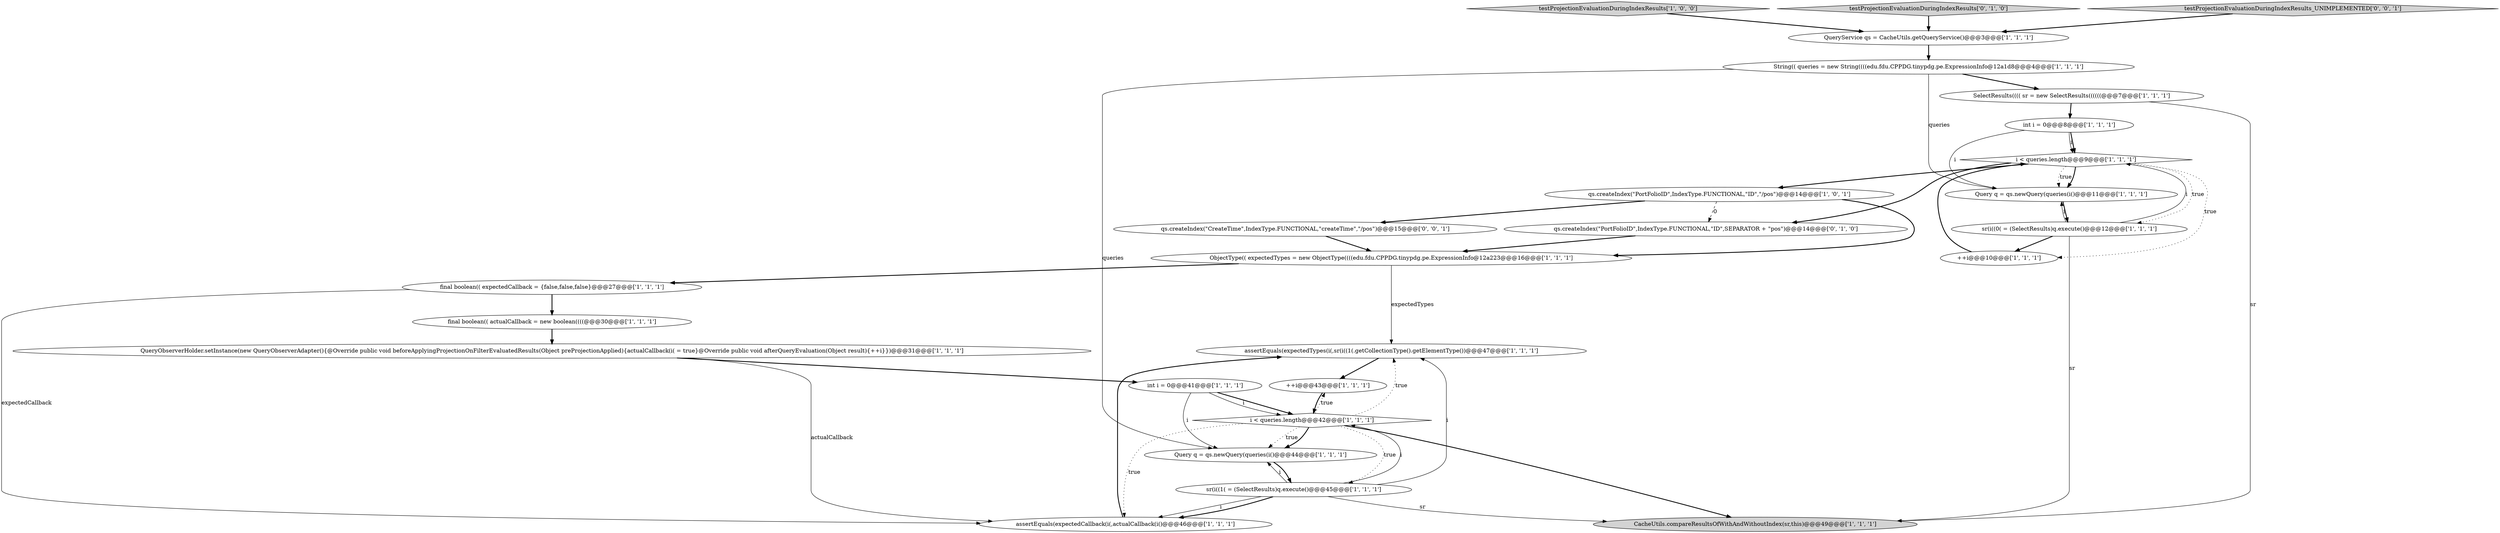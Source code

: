 digraph {
10 [style = filled, label = "assertEquals(expectedTypes(i(,sr(i((1(.getCollectionType().getElementType())@@@47@@@['1', '1', '1']", fillcolor = white, shape = ellipse image = "AAA0AAABBB1BBB"];
24 [style = filled, label = "qs.createIndex(\"CreateTime\",IndexType.FUNCTIONAL,\"createTime\",\"/pos\")@@@15@@@['0', '0', '1']", fillcolor = white, shape = ellipse image = "AAA0AAABBB3BBB"];
2 [style = filled, label = "QueryObserverHolder.setInstance(new QueryObserverAdapter(){@Override public void beforeApplyingProjectionOnFilterEvaluatedResults(Object preProjectionApplied){actualCallback(i( = true}@Override public void afterQueryEvaluation(Object result){++i}})@@@31@@@['1', '1', '1']", fillcolor = white, shape = ellipse image = "AAA0AAABBB1BBB"];
0 [style = filled, label = "Query q = qs.newQuery(queries(i()@@@11@@@['1', '1', '1']", fillcolor = white, shape = ellipse image = "AAA0AAABBB1BBB"];
3 [style = filled, label = "testProjectionEvaluationDuringIndexResults['1', '0', '0']", fillcolor = lightgray, shape = diamond image = "AAA0AAABBB1BBB"];
8 [style = filled, label = "String(( queries = new String((((edu.fdu.CPPDG.tinypdg.pe.ExpressionInfo@12a1d8@@@4@@@['1', '1', '1']", fillcolor = white, shape = ellipse image = "AAA0AAABBB1BBB"];
17 [style = filled, label = "ObjectType(( expectedTypes = new ObjectType((((edu.fdu.CPPDG.tinypdg.pe.ExpressionInfo@12a223@@@16@@@['1', '1', '1']", fillcolor = white, shape = ellipse image = "AAA0AAABBB1BBB"];
21 [style = filled, label = "++i@@@10@@@['1', '1', '1']", fillcolor = white, shape = ellipse image = "AAA0AAABBB1BBB"];
9 [style = filled, label = "i < queries.length@@@42@@@['1', '1', '1']", fillcolor = white, shape = diamond image = "AAA0AAABBB1BBB"];
12 [style = filled, label = "Query q = qs.newQuery(queries(i()@@@44@@@['1', '1', '1']", fillcolor = white, shape = ellipse image = "AAA0AAABBB1BBB"];
18 [style = filled, label = "final boolean(( actualCallback = new boolean((((@@@30@@@['1', '1', '1']", fillcolor = white, shape = ellipse image = "AAA0AAABBB1BBB"];
19 [style = filled, label = "SelectResults(((( sr = new SelectResults((((((@@@7@@@['1', '1', '1']", fillcolor = white, shape = ellipse image = "AAA0AAABBB1BBB"];
11 [style = filled, label = "final boolean(( expectedCallback = {false,false,false}@@@27@@@['1', '1', '1']", fillcolor = white, shape = ellipse image = "AAA0AAABBB1BBB"];
14 [style = filled, label = "assertEquals(expectedCallback(i(,actualCallback(i()@@@46@@@['1', '1', '1']", fillcolor = white, shape = ellipse image = "AAA0AAABBB1BBB"];
7 [style = filled, label = "++i@@@43@@@['1', '1', '1']", fillcolor = white, shape = ellipse image = "AAA0AAABBB1BBB"];
5 [style = filled, label = "sr(i((0( = (SelectResults)q.execute()@@@12@@@['1', '1', '1']", fillcolor = white, shape = ellipse image = "AAA0AAABBB1BBB"];
6 [style = filled, label = "qs.createIndex(\"PortFolioID\",IndexType.FUNCTIONAL,\"ID\",\"/pos\")@@@14@@@['1', '0', '1']", fillcolor = white, shape = ellipse image = "AAA0AAABBB1BBB"];
1 [style = filled, label = "int i = 0@@@41@@@['1', '1', '1']", fillcolor = white, shape = ellipse image = "AAA0AAABBB1BBB"];
4 [style = filled, label = "int i = 0@@@8@@@['1', '1', '1']", fillcolor = white, shape = ellipse image = "AAA0AAABBB1BBB"];
22 [style = filled, label = "testProjectionEvaluationDuringIndexResults['0', '1', '0']", fillcolor = lightgray, shape = diamond image = "AAA0AAABBB2BBB"];
15 [style = filled, label = "i < queries.length@@@9@@@['1', '1', '1']", fillcolor = white, shape = diamond image = "AAA0AAABBB1BBB"];
16 [style = filled, label = "sr(i((1( = (SelectResults)q.execute()@@@45@@@['1', '1', '1']", fillcolor = white, shape = ellipse image = "AAA0AAABBB1BBB"];
25 [style = filled, label = "testProjectionEvaluationDuringIndexResults_UNIMPLEMENTED['0', '0', '1']", fillcolor = lightgray, shape = diamond image = "AAA0AAABBB3BBB"];
23 [style = filled, label = "qs.createIndex(\"PortFolioID\",IndexType.FUNCTIONAL,\"ID\",SEPARATOR + \"pos\")@@@14@@@['0', '1', '0']", fillcolor = white, shape = ellipse image = "AAA1AAABBB2BBB"];
20 [style = filled, label = "QueryService qs = CacheUtils.getQueryService()@@@3@@@['1', '1', '1']", fillcolor = white, shape = ellipse image = "AAA0AAABBB1BBB"];
13 [style = filled, label = "CacheUtils.compareResultsOfWithAndWithoutIndex(sr,this)@@@49@@@['1', '1', '1']", fillcolor = lightgray, shape = ellipse image = "AAA0AAABBB1BBB"];
15->21 [style = dotted, label="true"];
16->14 [style = solid, label="i"];
2->14 [style = solid, label="actualCallback"];
11->14 [style = solid, label="expectedCallback"];
5->15 [style = solid, label="i"];
1->9 [style = bold, label=""];
8->19 [style = bold, label=""];
16->13 [style = solid, label="sr"];
18->2 [style = bold, label=""];
21->15 [style = bold, label=""];
9->14 [style = dotted, label="true"];
5->13 [style = solid, label="sr"];
1->12 [style = solid, label="i"];
7->9 [style = bold, label=""];
25->20 [style = bold, label=""];
1->9 [style = solid, label="i"];
16->12 [style = solid, label="i"];
9->7 [style = dotted, label="true"];
4->0 [style = solid, label="i"];
15->23 [style = bold, label=""];
9->13 [style = bold, label=""];
24->17 [style = bold, label=""];
20->8 [style = bold, label=""];
6->17 [style = bold, label=""];
11->18 [style = bold, label=""];
6->24 [style = bold, label=""];
22->20 [style = bold, label=""];
15->6 [style = bold, label=""];
3->20 [style = bold, label=""];
9->10 [style = dotted, label="true"];
12->16 [style = bold, label=""];
15->0 [style = dotted, label="true"];
10->7 [style = bold, label=""];
15->5 [style = dotted, label="true"];
15->0 [style = bold, label=""];
17->10 [style = solid, label="expectedTypes"];
5->21 [style = bold, label=""];
5->0 [style = solid, label="i"];
16->14 [style = bold, label=""];
2->1 [style = bold, label=""];
17->11 [style = bold, label=""];
19->4 [style = bold, label=""];
9->16 [style = dotted, label="true"];
19->13 [style = solid, label="sr"];
9->12 [style = dotted, label="true"];
0->5 [style = bold, label=""];
4->15 [style = bold, label=""];
14->10 [style = bold, label=""];
23->17 [style = bold, label=""];
8->12 [style = solid, label="queries"];
4->15 [style = solid, label="i"];
16->10 [style = solid, label="i"];
16->9 [style = solid, label="i"];
6->23 [style = dashed, label="0"];
9->12 [style = bold, label=""];
8->0 [style = solid, label="queries"];
}
